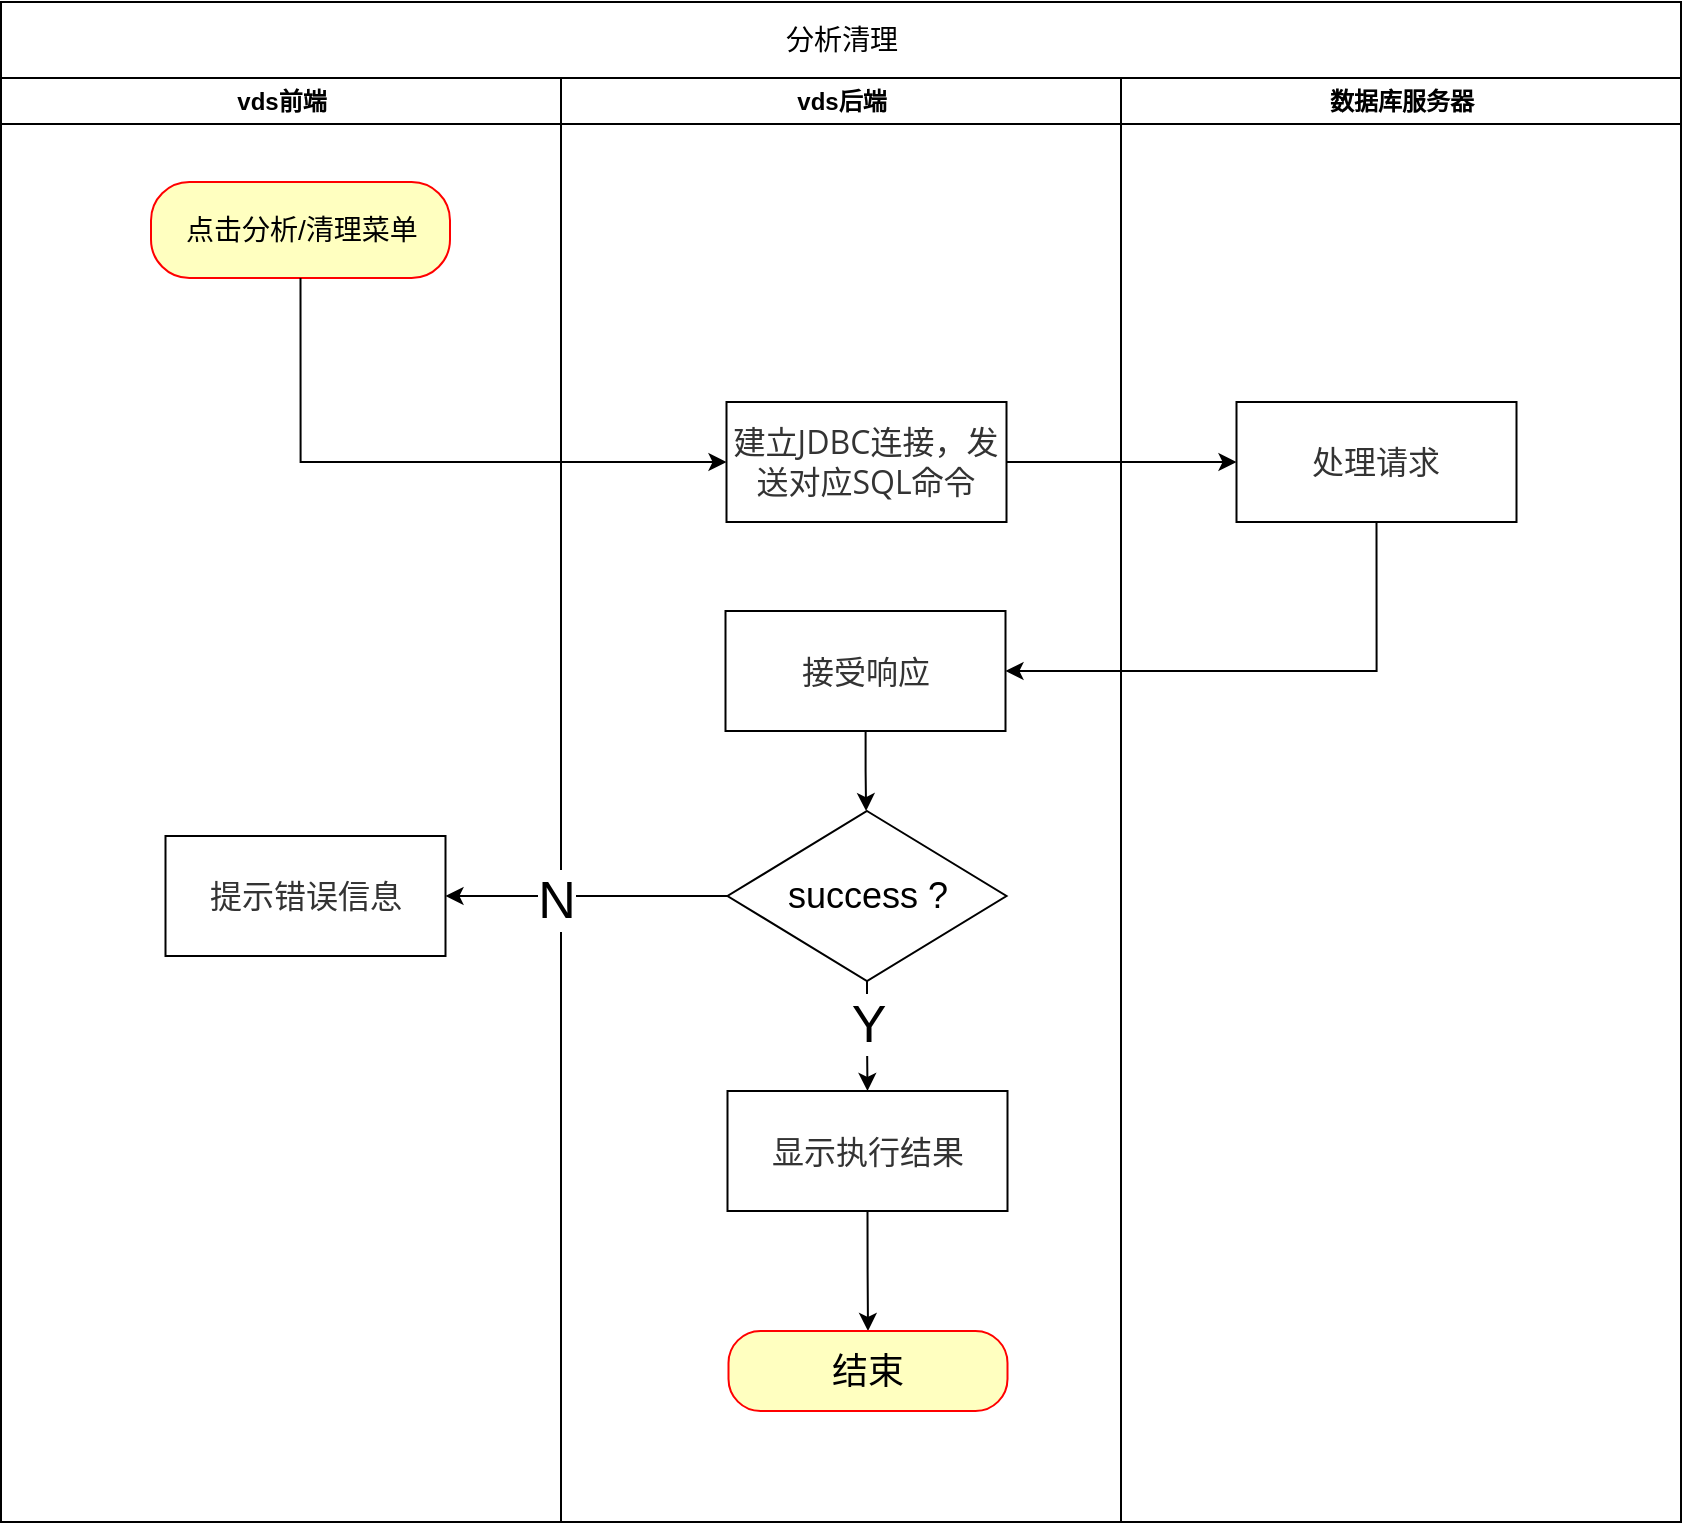 <mxfile version="20.3.0" type="device"><diagram id="UBQM4HrYK23ll1juPvG2" name="第 1 页"><mxGraphModel dx="1597" dy="1060" grid="1" gridSize="10" guides="1" tooltips="1" connect="1" arrows="1" fold="1" page="1" pageScale="1" pageWidth="3300" pageHeight="2339" math="0" shadow="0"><root><mxCell id="0"/><mxCell id="1" parent="0"/><mxCell id="GvsKGcL_RK9YA4DZXkRl-1" value="vds前端" style="swimlane;whiteSpace=wrap;startSize=23;" vertex="1" parent="1"><mxGeometry x="164.5" y="1268" width="280" height="722" as="geometry"><mxRectangle x="164.5" y="128" width="90" height="30" as="alternateBounds"/></mxGeometry></mxCell><mxCell id="GvsKGcL_RK9YA4DZXkRl-2" value="&lt;font style=&quot;font-size: 14px;&quot;&gt;点击分析/清理菜单&lt;/font&gt;" style="rounded=1;whiteSpace=wrap;html=1;arcSize=40;fontColor=#000000;fillColor=#ffffc0;strokeColor=#ff0000;" vertex="1" parent="GvsKGcL_RK9YA4DZXkRl-1"><mxGeometry x="75" y="52" width="149.5" height="48" as="geometry"/></mxCell><mxCell id="GvsKGcL_RK9YA4DZXkRl-3" value="&lt;div style=&quot;orphans: 4; text-align: left;&quot;&gt;&lt;font face=&quot;Open Sans, Clear Sans, Helvetica Neue, Helvetica, Arial, Segoe UI Emoji, sans-serif&quot; color=&quot;#333333&quot;&gt;&lt;span style=&quot;font-size: 16px; background-color: rgb(255, 255, 255);&quot;&gt;提示错误信息&lt;/span&gt;&lt;/font&gt;&lt;/div&gt;" style="rounded=0;whiteSpace=wrap;html=1;" vertex="1" parent="GvsKGcL_RK9YA4DZXkRl-1"><mxGeometry x="82.25" y="379" width="140" height="60" as="geometry"/></mxCell><mxCell id="GvsKGcL_RK9YA4DZXkRl-4" value="vds后端" style="swimlane;whiteSpace=wrap" vertex="1" parent="1"><mxGeometry x="444.5" y="1268" width="280" height="722" as="geometry"/></mxCell><mxCell id="GvsKGcL_RK9YA4DZXkRl-5" value="&lt;span style=&quot;color: rgb(51, 51, 51); font-family: &amp;quot;Open Sans&amp;quot;, &amp;quot;Clear Sans&amp;quot;, &amp;quot;Helvetica Neue&amp;quot;, Helvetica, Arial, &amp;quot;Segoe UI Emoji&amp;quot;, sans-serif; font-size: 16px; orphans: 4; text-align: left; background-color: rgb(255, 255, 255);&quot;&gt;建立JDBC连接，发送对应SQL命令&lt;br&gt;&lt;/span&gt;" style="rounded=0;whiteSpace=wrap;html=1;" vertex="1" parent="GvsKGcL_RK9YA4DZXkRl-4"><mxGeometry x="82.75" y="162" width="140" height="60" as="geometry"/></mxCell><mxCell id="GvsKGcL_RK9YA4DZXkRl-6" value="&lt;div style=&quot;orphans: 4; text-align: left;&quot;&gt;&lt;font face=&quot;Open Sans, Clear Sans, Helvetica Neue, Helvetica, Arial, Segoe UI Emoji, sans-serif&quot; color=&quot;#333333&quot;&gt;&lt;span style=&quot;font-size: 16px; background-color: rgb(255, 255, 255);&quot;&gt;接受响应&lt;/span&gt;&lt;/font&gt;&lt;/div&gt;" style="rounded=0;whiteSpace=wrap;html=1;" vertex="1" parent="GvsKGcL_RK9YA4DZXkRl-4"><mxGeometry x="82.25" y="266.5" width="140" height="60" as="geometry"/></mxCell><mxCell id="GvsKGcL_RK9YA4DZXkRl-7" value="" style="edgeStyle=orthogonalEdgeStyle;rounded=0;orthogonalLoop=1;jettySize=auto;html=1;fontSize=15;" edge="1" parent="GvsKGcL_RK9YA4DZXkRl-4" source="GvsKGcL_RK9YA4DZXkRl-6"><mxGeometry relative="1" as="geometry"><mxPoint x="152.55" y="366.522" as="targetPoint"/></mxGeometry></mxCell><mxCell id="GvsKGcL_RK9YA4DZXkRl-8" style="edgeStyle=orthogonalEdgeStyle;rounded=0;orthogonalLoop=1;jettySize=auto;html=1;exitX=0.5;exitY=1;exitDx=0;exitDy=0;entryX=0.5;entryY=0;entryDx=0;entryDy=0;fontSize=18;" edge="1" parent="GvsKGcL_RK9YA4DZXkRl-4" source="GvsKGcL_RK9YA4DZXkRl-9" target="GvsKGcL_RK9YA4DZXkRl-11"><mxGeometry relative="1" as="geometry"/></mxCell><mxCell id="GvsKGcL_RK9YA4DZXkRl-23" value="Y" style="edgeLabel;html=1;align=center;verticalAlign=middle;resizable=0;points=[];fontSize=26;" vertex="1" connectable="0" parent="GvsKGcL_RK9YA4DZXkRl-8"><mxGeometry x="-0.221" relative="1" as="geometry"><mxPoint as="offset"/></mxGeometry></mxCell><mxCell id="GvsKGcL_RK9YA4DZXkRl-9" value="&lt;font style=&quot;font-size: 18px;&quot;&gt;success ?&lt;/font&gt;" style="rhombus;whiteSpace=wrap;html=1;" vertex="1" parent="GvsKGcL_RK9YA4DZXkRl-4"><mxGeometry x="83.25" y="366.5" width="139.5" height="85" as="geometry"/></mxCell><mxCell id="GvsKGcL_RK9YA4DZXkRl-10" style="edgeStyle=orthogonalEdgeStyle;rounded=0;orthogonalLoop=1;jettySize=auto;html=1;exitX=0.5;exitY=1;exitDx=0;exitDy=0;entryX=0.5;entryY=0;entryDx=0;entryDy=0;fontSize=18;" edge="1" parent="GvsKGcL_RK9YA4DZXkRl-4" source="GvsKGcL_RK9YA4DZXkRl-11" target="GvsKGcL_RK9YA4DZXkRl-12"><mxGeometry relative="1" as="geometry"/></mxCell><mxCell id="GvsKGcL_RK9YA4DZXkRl-11" value="&lt;div style=&quot;orphans: 4; text-align: left;&quot;&gt;&lt;font face=&quot;Open Sans, Clear Sans, Helvetica Neue, Helvetica, Arial, Segoe UI Emoji, sans-serif&quot; color=&quot;#333333&quot;&gt;&lt;span style=&quot;font-size: 16px; background-color: rgb(255, 255, 255);&quot;&gt;显示执行结果&lt;/span&gt;&lt;/font&gt;&lt;/div&gt;" style="rounded=0;whiteSpace=wrap;html=1;" vertex="1" parent="GvsKGcL_RK9YA4DZXkRl-4"><mxGeometry x="83.25" y="506.5" width="140" height="60" as="geometry"/></mxCell><mxCell id="GvsKGcL_RK9YA4DZXkRl-12" value="&lt;font style=&quot;font-size: 18px;&quot;&gt;结束&lt;/font&gt;" style="rounded=1;whiteSpace=wrap;html=1;arcSize=40;fontColor=#000000;fillColor=#ffffc0;strokeColor=#ff0000;" vertex="1" parent="GvsKGcL_RK9YA4DZXkRl-4"><mxGeometry x="83.75" y="626.5" width="139.5" height="40" as="geometry"/></mxCell><mxCell id="GvsKGcL_RK9YA4DZXkRl-13" value="数据库服务器" style="swimlane;whiteSpace=wrap" vertex="1" parent="1"><mxGeometry x="724.5" y="1268" width="280" height="722" as="geometry"/></mxCell><mxCell id="GvsKGcL_RK9YA4DZXkRl-14" value="&lt;div style=&quot;orphans: 4; text-align: left;&quot;&gt;&lt;font face=&quot;Open Sans, Clear Sans, Helvetica Neue, Helvetica, Arial, Segoe UI Emoji, sans-serif&quot; color=&quot;#333333&quot;&gt;&lt;span style=&quot;font-size: 16px; background-color: rgb(255, 255, 255);&quot;&gt;处理请求&lt;/span&gt;&lt;/font&gt;&lt;/div&gt;" style="rounded=0;whiteSpace=wrap;html=1;" vertex="1" parent="GvsKGcL_RK9YA4DZXkRl-13"><mxGeometry x="57.75" y="162" width="140" height="60" as="geometry"/></mxCell><mxCell id="GvsKGcL_RK9YA4DZXkRl-15" style="edgeStyle=orthogonalEdgeStyle;rounded=0;orthogonalLoop=1;jettySize=auto;html=1;exitX=1;exitY=0.5;exitDx=0;exitDy=0;entryX=0;entryY=0.5;entryDx=0;entryDy=0;fontSize=15;" edge="1" parent="1" source="GvsKGcL_RK9YA4DZXkRl-5" target="GvsKGcL_RK9YA4DZXkRl-14"><mxGeometry relative="1" as="geometry"/></mxCell><mxCell id="GvsKGcL_RK9YA4DZXkRl-16" style="edgeStyle=orthogonalEdgeStyle;rounded=0;orthogonalLoop=1;jettySize=auto;html=1;exitX=0.5;exitY=1;exitDx=0;exitDy=0;entryX=1;entryY=0.5;entryDx=0;entryDy=0;fontSize=15;" edge="1" parent="1" source="GvsKGcL_RK9YA4DZXkRl-14" target="GvsKGcL_RK9YA4DZXkRl-6"><mxGeometry relative="1" as="geometry"/></mxCell><mxCell id="GvsKGcL_RK9YA4DZXkRl-17" style="edgeStyle=orthogonalEdgeStyle;rounded=0;orthogonalLoop=1;jettySize=auto;html=1;entryX=1;entryY=0.5;entryDx=0;entryDy=0;fontSize=18;" edge="1" parent="1" source="GvsKGcL_RK9YA4DZXkRl-9" target="GvsKGcL_RK9YA4DZXkRl-3"><mxGeometry relative="1" as="geometry"/></mxCell><mxCell id="GvsKGcL_RK9YA4DZXkRl-22" value="N" style="edgeLabel;html=1;align=center;verticalAlign=middle;resizable=0;points=[];fontSize=26;" vertex="1" connectable="0" parent="GvsKGcL_RK9YA4DZXkRl-17"><mxGeometry x="0.229" y="2" relative="1" as="geometry"><mxPoint as="offset"/></mxGeometry></mxCell><mxCell id="GvsKGcL_RK9YA4DZXkRl-18" value="分析清理" style="rounded=0;whiteSpace=wrap;html=1;fontSize=14;" vertex="1" parent="1"><mxGeometry x="164.5" y="1230" width="840" height="38" as="geometry"/></mxCell><mxCell id="GvsKGcL_RK9YA4DZXkRl-19" style="edgeStyle=orthogonalEdgeStyle;rounded=0;orthogonalLoop=1;jettySize=auto;html=1;exitX=0.5;exitY=1;exitDx=0;exitDy=0;entryX=0;entryY=0.5;entryDx=0;entryDy=0;" edge="1" parent="1" source="GvsKGcL_RK9YA4DZXkRl-2" target="GvsKGcL_RK9YA4DZXkRl-5"><mxGeometry relative="1" as="geometry"/></mxCell></root></mxGraphModel></diagram></mxfile>